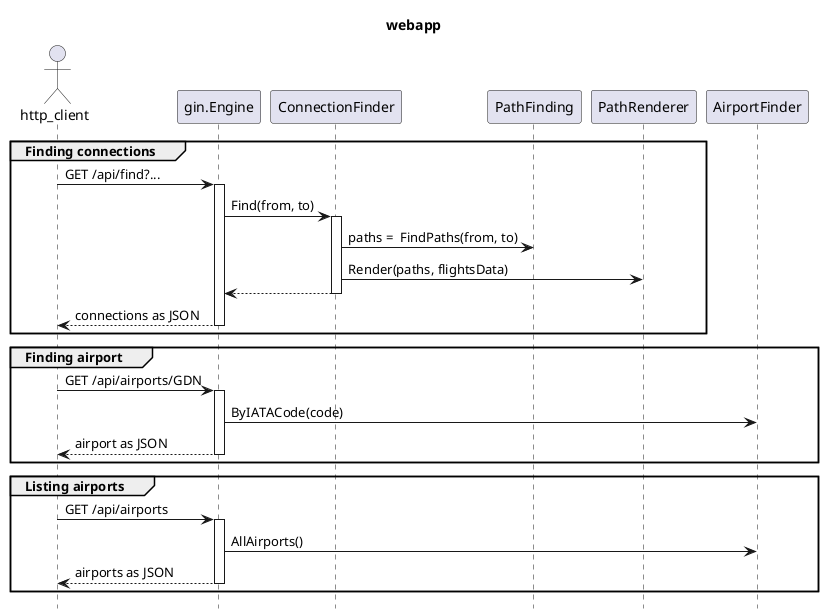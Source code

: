 @startuml sequence

title webapp

hide footbox
' skinparam handwritten true
' skinparam monochrome true
' actor, participant, database, collections, queue
'
actor http_client as client

' actor httpserver as gin
' actor init
' init -> httpserver: Run
' httpserver -> gin.Engine: configure middleware
' httpserver -> gin.Engine: configure routes
' httpserver -> gin.Engine: Run()

group Finding connections
    client -> gin.Engine: GET /api/find?...
    activate gin.Engine
        gin.Engine -> ConnectionFinder: Find(from, to)
        activate ConnectionFinder
            ConnectionFinder -> PathFinding: paths =  FindPaths(from, to)
            ConnectionFinder -> PathRenderer: Render(paths, flightsData)
        return
    return connections as JSON
end 

group Finding airport
    client -> gin.Engine: GET /api/airports/GDN
    activate gin.Engine
        gin.Engine -> AirportFinder: ByIATACode(code)
    return airport as JSON
end

group Listing airports
    client -> gin.Engine: GET /api/airports
    activate gin.Engine
        gin.Engine -> AirportFinder: AllAirports()
    return airports as JSON
end

' activate apiserver
'     alt 200 OK
'         client <-- apiserver: result
'     else 400 Bad Request
'         client <-- apiserver: error
'     end
' deactivate
@enduml